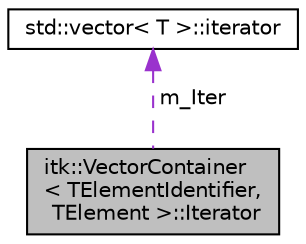 digraph "itk::VectorContainer&lt; TElementIdentifier, TElement &gt;::Iterator"
{
 // LATEX_PDF_SIZE
  edge [fontname="Helvetica",fontsize="10",labelfontname="Helvetica",labelfontsize="10"];
  node [fontname="Helvetica",fontsize="10",shape=record];
  Node1 [label="itk::VectorContainer\l\< TElementIdentifier,\l TElement \>::Iterator",height=0.2,width=0.4,color="black", fillcolor="grey75", style="filled", fontcolor="black",tooltip=" "];
  Node2 -> Node1 [dir="back",color="darkorchid3",fontsize="10",style="dashed",label=" m_Iter" ,fontname="Helvetica"];
  Node2 [label="std::vector\< T \>::iterator",height=0.2,width=0.4,color="black", fillcolor="white", style="filled",tooltip=" "];
}
